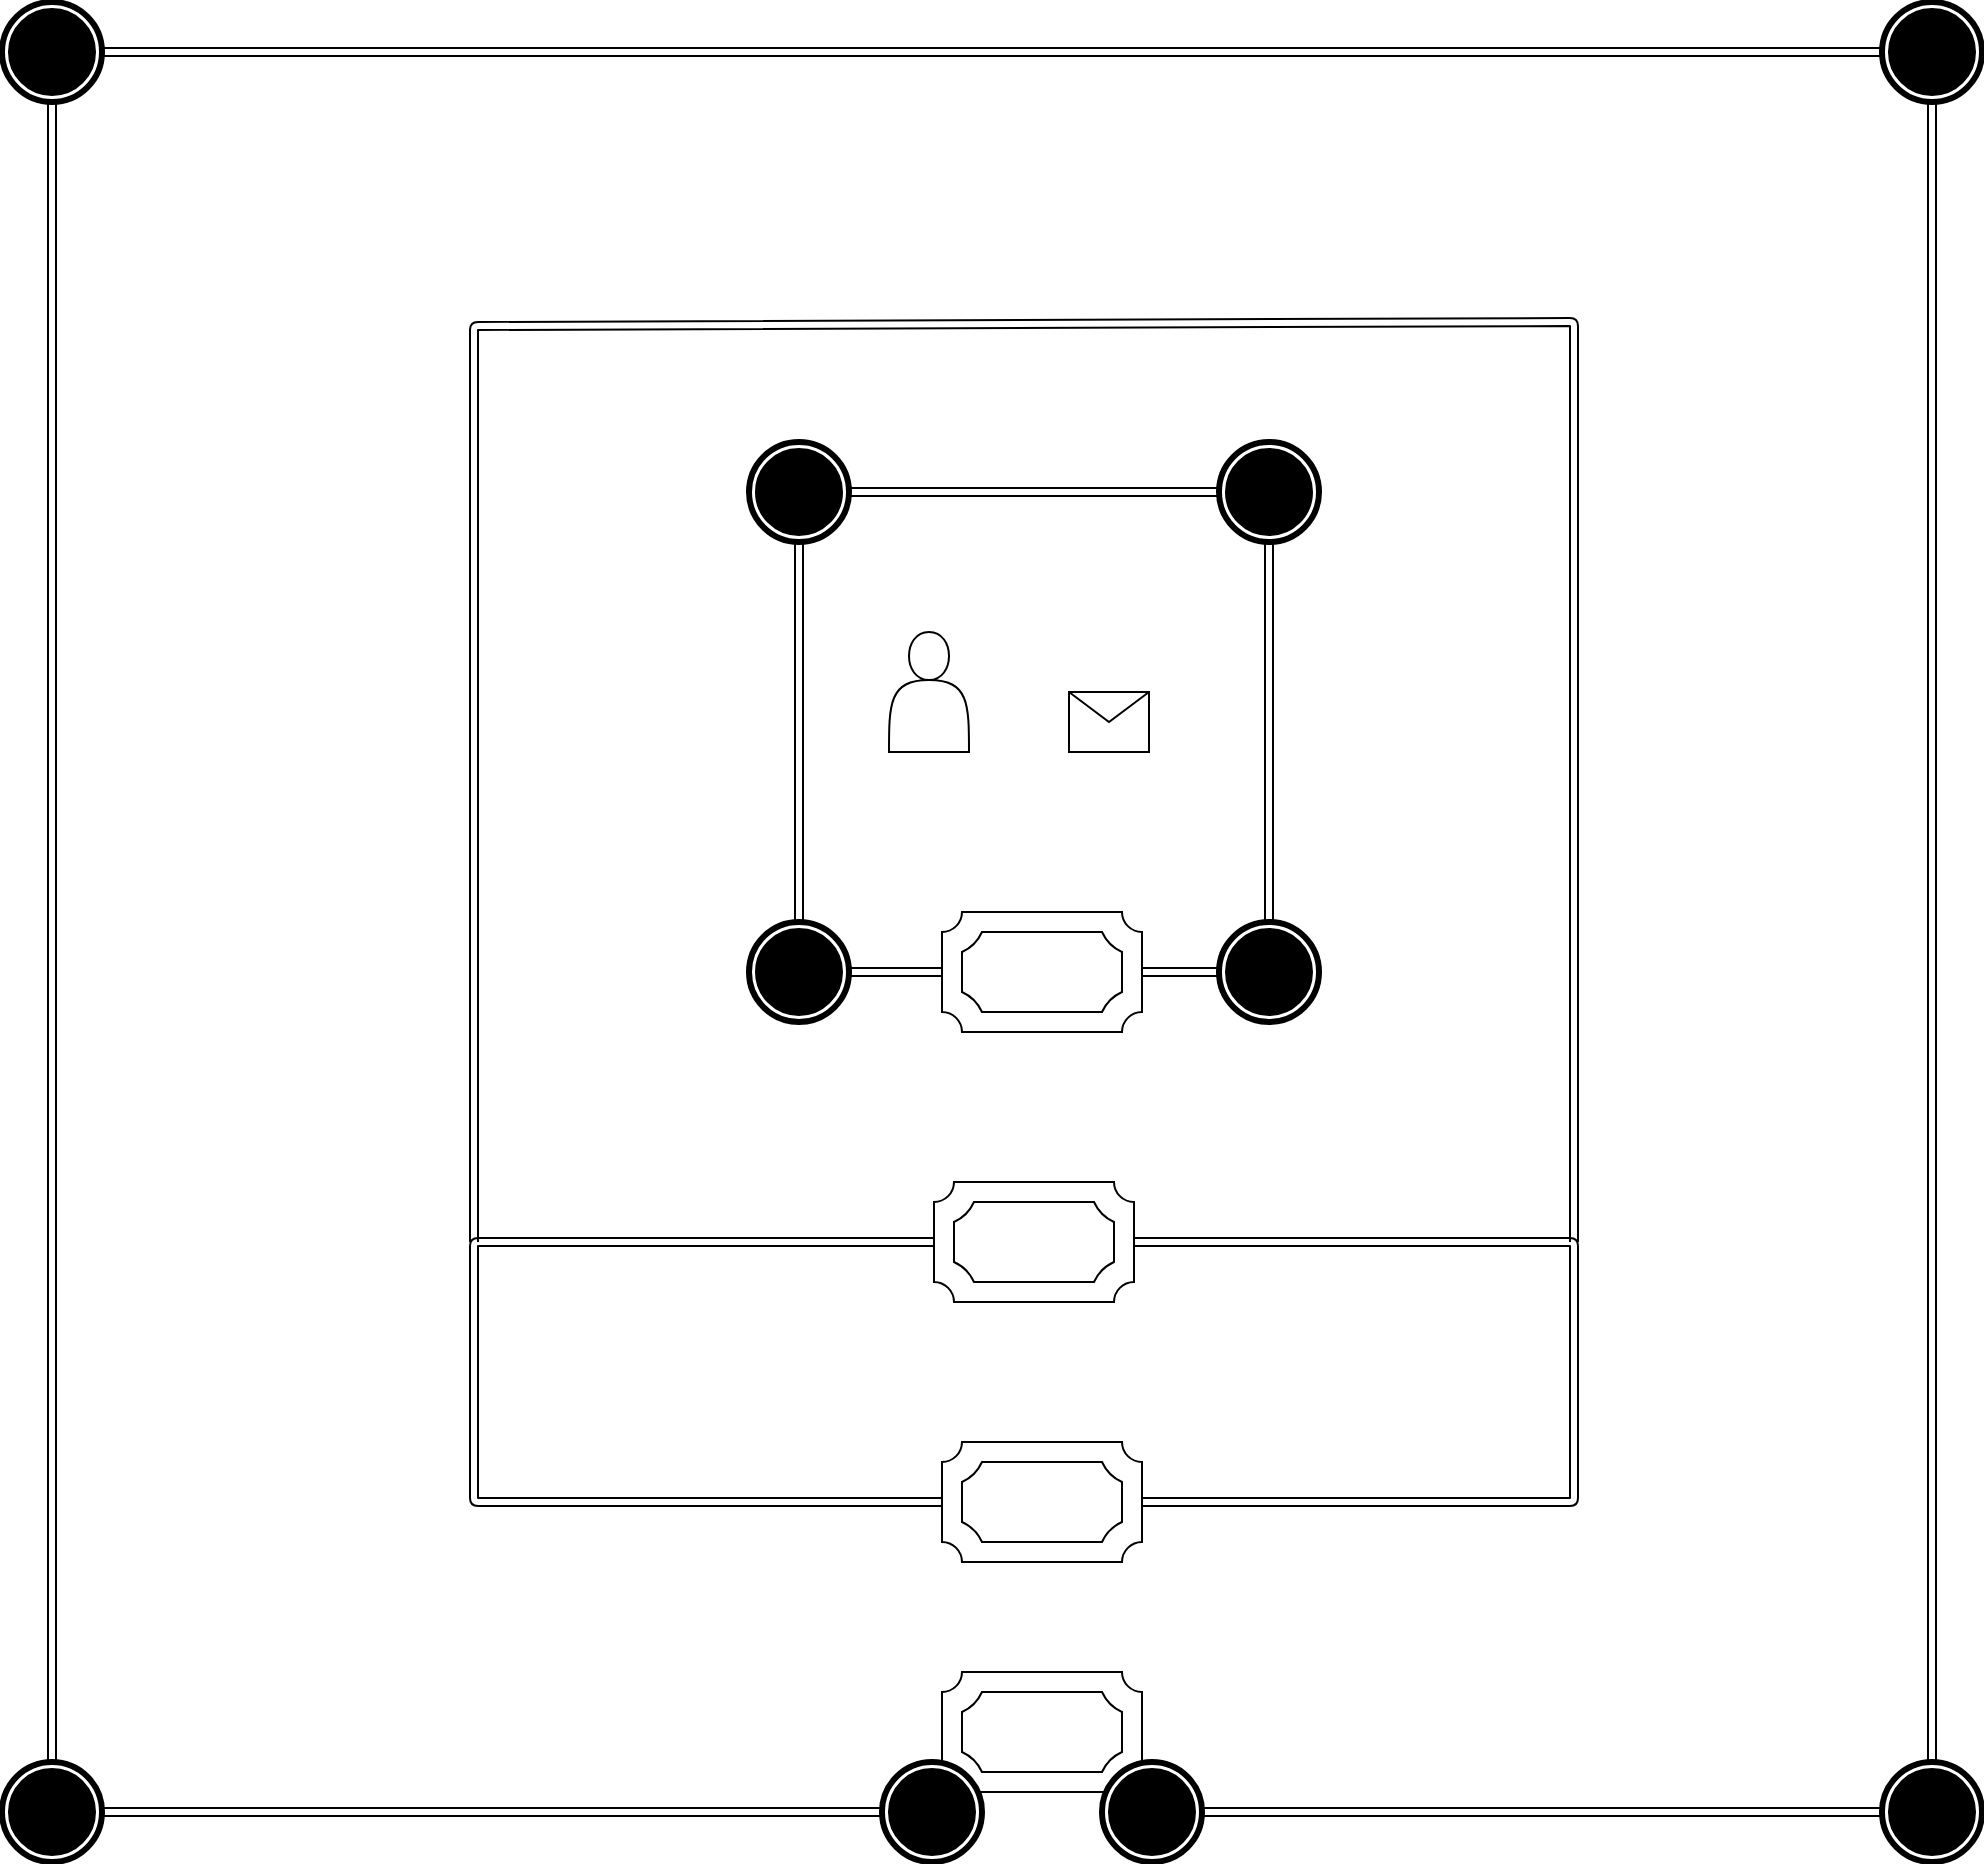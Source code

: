 <mxfile version="12.4.2" type="device" pages="1"><diagram id="jmUDuN6EkU9N8-ZrAGNA" name="Page-1"><mxGraphModel dx="2729" dy="2174" grid="1" gridSize="10" guides="1" tooltips="1" connect="1" arrows="1" fold="1" page="1" pageScale="1" pageWidth="827" pageHeight="1169" math="0" shadow="0"><root><mxCell id="0"/><mxCell id="1" parent="0"/><mxCell id="9oDPCgZ_loiVY1yeIoOC-23" value="" style="shape=mxgraph.bpmn.shape;html=1;verticalLabelPosition=bottom;labelBackgroundColor=#ffffff;verticalAlign=top;align=center;perimeter=ellipsePerimeter;outlineConnect=0;outline=end;symbol=terminate;" vertex="1" parent="1"><mxGeometry x="730" y="720" width="50" height="50" as="geometry"/></mxCell><mxCell id="9oDPCgZ_loiVY1yeIoOC-24" value="" style="shape=mxgraph.bpmn.shape;html=1;verticalLabelPosition=bottom;labelBackgroundColor=#ffffff;verticalAlign=top;align=center;perimeter=ellipsePerimeter;outlineConnect=0;outline=end;symbol=terminate;" vertex="1" parent="1"><mxGeometry x="-210" y="720" width="50" height="50" as="geometry"/></mxCell><mxCell id="9oDPCgZ_loiVY1yeIoOC-25" value="" style="shape=mxgraph.bpmn.shape;html=1;verticalLabelPosition=bottom;labelBackgroundColor=#ffffff;verticalAlign=top;align=center;perimeter=ellipsePerimeter;outlineConnect=0;outline=end;symbol=terminate;" vertex="1" parent="1"><mxGeometry x="-210" y="-160" width="50" height="50" as="geometry"/></mxCell><mxCell id="9oDPCgZ_loiVY1yeIoOC-26" value="" style="shape=mxgraph.bpmn.shape;html=1;verticalLabelPosition=bottom;labelBackgroundColor=#ffffff;verticalAlign=top;align=center;perimeter=ellipsePerimeter;outlineConnect=0;outline=end;symbol=terminate;" vertex="1" parent="1"><mxGeometry x="730" y="-160" width="50" height="50" as="geometry"/></mxCell><mxCell id="9oDPCgZ_loiVY1yeIoOC-27" value="" style="shape=link;html=1;exitX=0.5;exitY=0;exitDx=0;exitDy=0;entryX=0.5;entryY=1;entryDx=0;entryDy=0;" edge="1" parent="1" source="9oDPCgZ_loiVY1yeIoOC-24" target="9oDPCgZ_loiVY1yeIoOC-25"><mxGeometry width="50" height="50" relative="1" as="geometry"><mxPoint x="-210" y="840" as="sourcePoint"/><mxPoint x="-350" y="670" as="targetPoint"/></mxGeometry></mxCell><mxCell id="9oDPCgZ_loiVY1yeIoOC-28" value="" style="shape=link;html=1;entryX=1;entryY=0.5;entryDx=0;entryDy=0;exitX=0;exitY=0.5;exitDx=0;exitDy=0;" edge="1" parent="1" source="9oDPCgZ_loiVY1yeIoOC-26" target="9oDPCgZ_loiVY1yeIoOC-25"><mxGeometry width="50" height="50" relative="1" as="geometry"><mxPoint x="-210" y="840" as="sourcePoint"/><mxPoint x="-160" y="790" as="targetPoint"/></mxGeometry></mxCell><mxCell id="9oDPCgZ_loiVY1yeIoOC-32" value="" style="shape=link;html=1;exitX=1;exitY=0.5;exitDx=0;exitDy=0;entryX=0;entryY=0.5;entryDx=0;entryDy=0;" edge="1" parent="1" source="9oDPCgZ_loiVY1yeIoOC-24" target="9oDPCgZ_loiVY1yeIoOC-43"><mxGeometry width="50" height="50" relative="1" as="geometry"><mxPoint x="-210" y="870" as="sourcePoint"/><mxPoint x="170" y="745" as="targetPoint"/></mxGeometry></mxCell><mxCell id="9oDPCgZ_loiVY1yeIoOC-34" value="" style="shape=link;html=1;entryX=0;entryY=0.5;entryDx=0;entryDy=0;exitX=1;exitY=0.5;exitDx=0;exitDy=0;" edge="1" parent="1" source="9oDPCgZ_loiVY1yeIoOC-44" target="9oDPCgZ_loiVY1yeIoOC-23"><mxGeometry width="50" height="50" relative="1" as="geometry"><mxPoint x="440" y="745" as="sourcePoint"/><mxPoint x="-160" y="820" as="targetPoint"/></mxGeometry></mxCell><mxCell id="9oDPCgZ_loiVY1yeIoOC-41" value="" style="shape=link;html=1;entryX=0.5;entryY=0;entryDx=0;entryDy=0;exitX=0.5;exitY=1;exitDx=0;exitDy=0;" edge="1" parent="1" source="9oDPCgZ_loiVY1yeIoOC-26" target="9oDPCgZ_loiVY1yeIoOC-23"><mxGeometry width="50" height="50" relative="1" as="geometry"><mxPoint x="-210" y="860" as="sourcePoint"/><mxPoint x="-160" y="810" as="targetPoint"/></mxGeometry></mxCell><mxCell id="9oDPCgZ_loiVY1yeIoOC-42" value="" style="verticalLabelPosition=bottom;verticalAlign=top;html=1;shape=mxgraph.basic.plaque_frame;dx=10;" vertex="1" parent="1"><mxGeometry x="260" y="675" width="100" height="60" as="geometry"/></mxCell><mxCell id="9oDPCgZ_loiVY1yeIoOC-43" value="" style="shape=mxgraph.bpmn.shape;html=1;verticalLabelPosition=bottom;labelBackgroundColor=#ffffff;verticalAlign=top;align=center;perimeter=ellipsePerimeter;outlineConnect=0;outline=end;symbol=terminate;" vertex="1" parent="1"><mxGeometry x="230" y="720" width="50" height="50" as="geometry"/></mxCell><mxCell id="9oDPCgZ_loiVY1yeIoOC-44" value="" style="shape=mxgraph.bpmn.shape;html=1;verticalLabelPosition=bottom;labelBackgroundColor=#ffffff;verticalAlign=top;align=center;perimeter=ellipsePerimeter;outlineConnect=0;outline=end;symbol=terminate;" vertex="1" parent="1"><mxGeometry x="340" y="720" width="50" height="50" as="geometry"/></mxCell><mxCell id="l0krygbVjv2jOaJi_Th1-1" value="" style="verticalLabelPosition=bottom;verticalAlign=top;html=1;shape=mxgraph.basic.plaque_frame;dx=10;" vertex="1" parent="1"><mxGeometry x="256" y="430" width="100" height="60" as="geometry"/></mxCell><mxCell id="l0krygbVjv2jOaJi_Th1-2" value="" style="shape=link;html=1;entryX=0;entryY=0.5;entryDx=0;entryDy=0;entryPerimeter=0;exitX=0;exitY=0.5;exitDx=0;exitDy=0;exitPerimeter=0;" edge="1" source="l0krygbVjv2jOaJi_Th1-4" target="l0krygbVjv2jOaJi_Th1-1" parent="1"><mxGeometry width="50" height="50" relative="1" as="geometry"><mxPoint x="26" y="732" as="sourcePoint"/><mxPoint x="46" y="582" as="targetPoint"/><Array as="points"><mxPoint x="26" y="590"/><mxPoint x="26" y="460"/></Array></mxGeometry></mxCell><mxCell id="l0krygbVjv2jOaJi_Th1-3" value="" style="shape=link;html=1;" edge="1" parent="1"><mxGeometry width="50" height="50" relative="1" as="geometry"><mxPoint x="26" y="460" as="sourcePoint"/><mxPoint x="576" y="460" as="targetPoint"/><Array as="points"><mxPoint x="26" y="2"/><mxPoint x="576"/></Array></mxGeometry></mxCell><mxCell id="l0krygbVjv2jOaJi_Th1-4" value="" style="verticalLabelPosition=bottom;verticalAlign=top;html=1;shape=mxgraph.basic.plaque_frame;dx=10;" vertex="1" parent="1"><mxGeometry x="260" y="560" width="100" height="60" as="geometry"/></mxCell><mxCell id="l0krygbVjv2jOaJi_Th1-5" value="" style="shape=link;html=1;entryX=1;entryY=0.5;entryDx=0;entryDy=0;entryPerimeter=0;exitX=1;exitY=0.5;exitDx=0;exitDy=0;exitPerimeter=0;" edge="1" source="l0krygbVjv2jOaJi_Th1-4" target="l0krygbVjv2jOaJi_Th1-1" parent="1"><mxGeometry width="50" height="50" relative="1" as="geometry"><mxPoint x="576" y="732" as="sourcePoint"/><mxPoint x="-194" y="782" as="targetPoint"/><Array as="points"><mxPoint x="576" y="590"/><mxPoint x="576" y="460"/></Array></mxGeometry></mxCell><mxCell id="l0krygbVjv2jOaJi_Th1-6" value="" style="shape=mxgraph.bpmn.shape;html=1;verticalLabelPosition=bottom;labelBackgroundColor=#ffffff;verticalAlign=top;align=center;perimeter=ellipsePerimeter;outlineConnect=0;outline=end;symbol=terminate;" vertex="1" parent="1"><mxGeometry x="398.5" y="300" width="50" height="50" as="geometry"/></mxCell><mxCell id="l0krygbVjv2jOaJi_Th1-7" value="" style="shape=mxgraph.bpmn.shape;html=1;verticalLabelPosition=bottom;labelBackgroundColor=#ffffff;verticalAlign=top;align=center;perimeter=ellipsePerimeter;outlineConnect=0;outline=end;symbol=terminate;" vertex="1" parent="1"><mxGeometry x="163.5" y="300" width="50" height="50" as="geometry"/></mxCell><mxCell id="l0krygbVjv2jOaJi_Th1-8" value="" style="shape=mxgraph.bpmn.shape;html=1;verticalLabelPosition=bottom;labelBackgroundColor=#ffffff;verticalAlign=top;align=center;perimeter=ellipsePerimeter;outlineConnect=0;outline=end;symbol=terminate;" vertex="1" parent="1"><mxGeometry x="163.5" y="60" width="50" height="50" as="geometry"/></mxCell><mxCell id="l0krygbVjv2jOaJi_Th1-9" value="" style="shape=link;html=1;exitX=1;exitY=0.5;exitDx=0;exitDy=0;entryX=0;entryY=0.5;entryDx=0;entryDy=0;entryPerimeter=0;" edge="1" source="l0krygbVjv2jOaJi_Th1-7" target="l0krygbVjv2jOaJi_Th1-16" parent="1"><mxGeometry width="50" height="50" relative="1" as="geometry"><mxPoint x="13.5" y="555" as="sourcePoint"/><mxPoint x="183.5" y="415" as="targetPoint"/></mxGeometry></mxCell><mxCell id="l0krygbVjv2jOaJi_Th1-10" value="" style="shape=link;html=1;entryX=0.5;entryY=1;entryDx=0;entryDy=0;" edge="1" source="l0krygbVjv2jOaJi_Th1-7" target="l0krygbVjv2jOaJi_Th1-8" parent="1"><mxGeometry width="50" height="50" relative="1" as="geometry"><mxPoint x="13.5" y="555" as="sourcePoint"/><mxPoint x="63.5" y="505" as="targetPoint"/></mxGeometry></mxCell><mxCell id="l0krygbVjv2jOaJi_Th1-11" value="" style="shape=link;html=1;exitX=1;exitY=0.5;exitDx=0;exitDy=0;entryX=0;entryY=0.5;entryDx=0;entryDy=0;" edge="1" source="l0krygbVjv2jOaJi_Th1-8" target="l0krygbVjv2jOaJi_Th1-15" parent="1"><mxGeometry width="50" height="50" relative="1" as="geometry"><mxPoint x="13.5" y="555" as="sourcePoint"/><mxPoint x="383.5" y="85" as="targetPoint"/></mxGeometry></mxCell><mxCell id="l0krygbVjv2jOaJi_Th1-12" value="" style="shape=link;html=1;entryX=0.5;entryY=0;entryDx=0;entryDy=0;exitX=0.5;exitY=1;exitDx=0;exitDy=0;" edge="1" source="l0krygbVjv2jOaJi_Th1-15" target="l0krygbVjv2jOaJi_Th1-6" parent="1"><mxGeometry width="50" height="50" relative="1" as="geometry"><mxPoint x="423.5" y="125" as="sourcePoint"/><mxPoint x="483.5" y="275" as="targetPoint"/></mxGeometry></mxCell><mxCell id="l0krygbVjv2jOaJi_Th1-13" value="" style="shape=actor;whiteSpace=wrap;html=1;" vertex="1" parent="1"><mxGeometry x="233.5" y="155" width="40" height="60" as="geometry"/></mxCell><mxCell id="l0krygbVjv2jOaJi_Th1-14" value="" style="shape=message;whiteSpace=wrap;html=1;outlineConnect=0;" vertex="1" parent="1"><mxGeometry x="323.5" y="185" width="40" height="30" as="geometry"/></mxCell><mxCell id="l0krygbVjv2jOaJi_Th1-15" value="" style="shape=mxgraph.bpmn.shape;html=1;verticalLabelPosition=bottom;labelBackgroundColor=#ffffff;verticalAlign=top;align=center;perimeter=ellipsePerimeter;outlineConnect=0;outline=end;symbol=terminate;" vertex="1" parent="1"><mxGeometry x="398.5" y="60" width="50" height="50" as="geometry"/></mxCell><mxCell id="l0krygbVjv2jOaJi_Th1-16" value="" style="verticalLabelPosition=bottom;verticalAlign=top;html=1;shape=mxgraph.basic.plaque_frame;dx=10;" vertex="1" parent="1"><mxGeometry x="260" y="295" width="100" height="60" as="geometry"/></mxCell><mxCell id="l0krygbVjv2jOaJi_Th1-17" value="" style="shape=link;html=1;entryX=0;entryY=0.5;entryDx=0;entryDy=0;exitX=1;exitY=0.5;exitDx=0;exitDy=0;exitPerimeter=0;" edge="1" source="l0krygbVjv2jOaJi_Th1-16" target="l0krygbVjv2jOaJi_Th1-6" parent="1"><mxGeometry width="50" height="50" relative="1" as="geometry"><mxPoint x="163.5" y="425" as="sourcePoint"/><mxPoint x="213.5" y="375" as="targetPoint"/></mxGeometry></mxCell></root></mxGraphModel></diagram></mxfile>